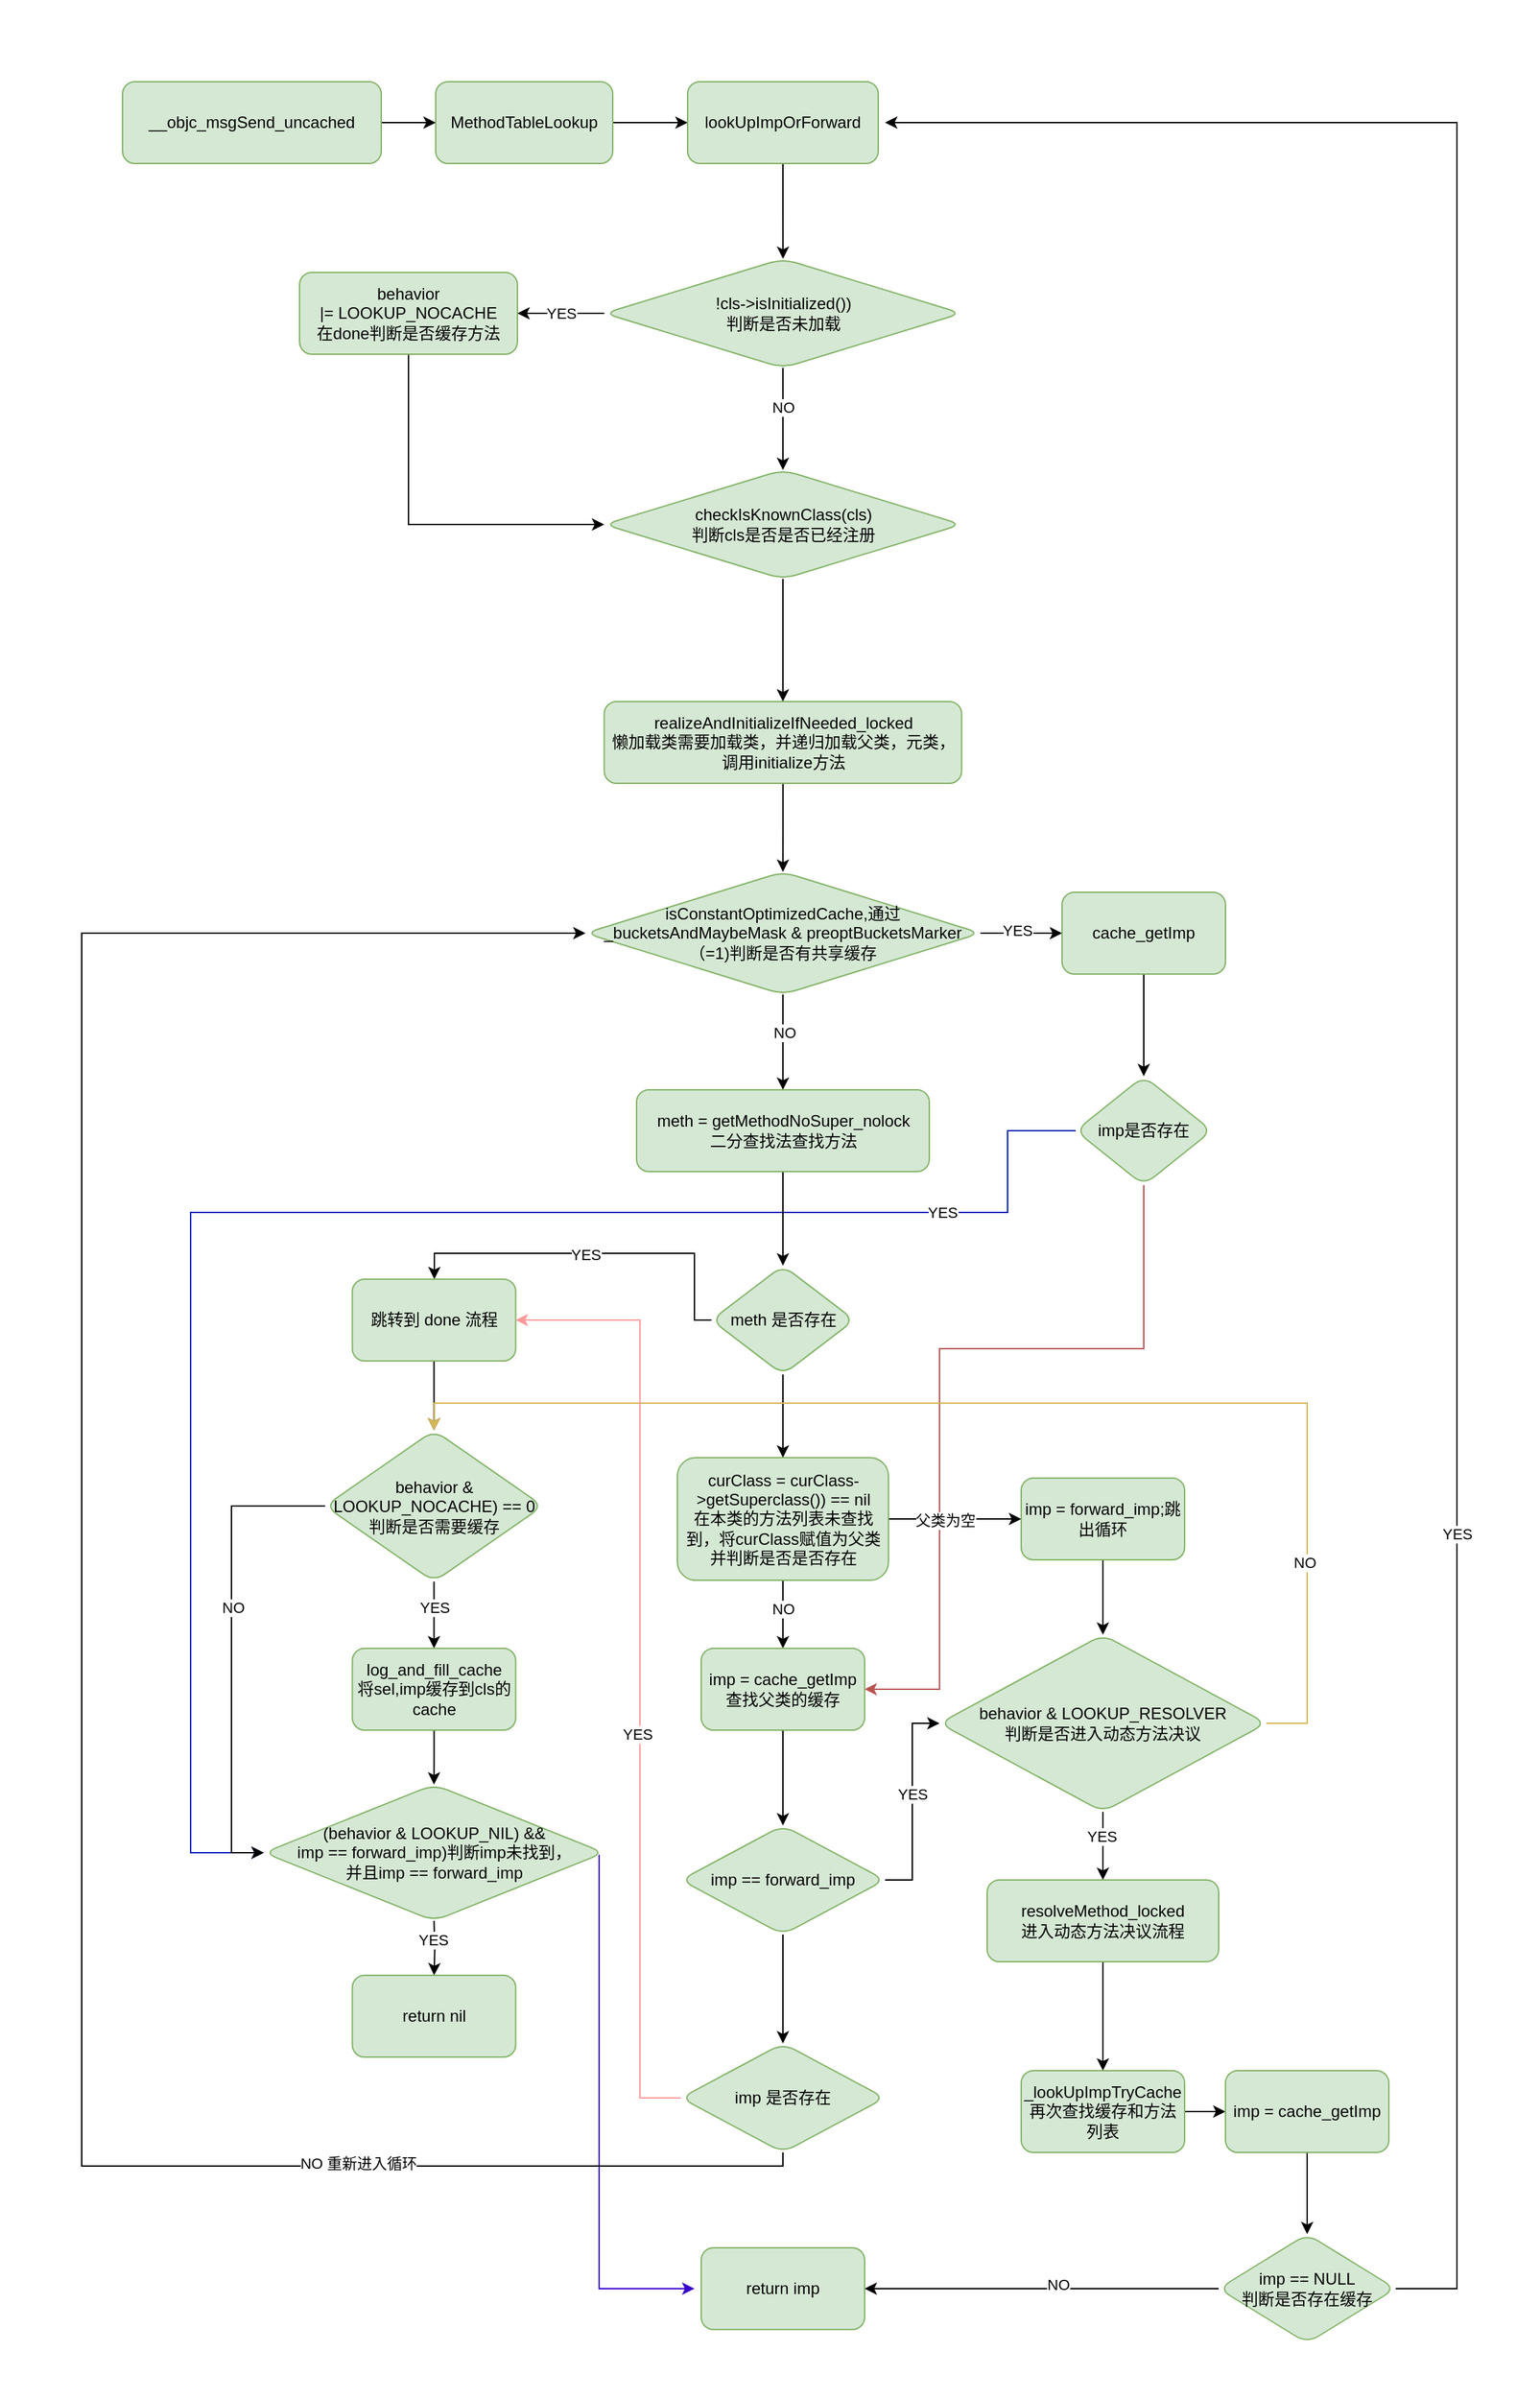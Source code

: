 <mxfile version="16.5.6" type="github">
  <diagram id="x6sFYiA4rkCTneI-RJo7" name="Page-1">
    <mxGraphModel dx="2543" dy="983" grid="1" gridSize="10" guides="1" tooltips="1" connect="1" arrows="1" fold="1" page="1" pageScale="1" pageWidth="827" pageHeight="1169" math="0" shadow="0">
      <root>
        <mxCell id="0" />
        <mxCell id="1" parent="0" />
        <mxCell id="sLF7BMZyt9MLRBjVb3fy-2" value="" style="rounded=0;whiteSpace=wrap;html=1;strokeColor=none;" vertex="1" parent="1">
          <mxGeometry x="-190" y="160" width="1130" height="1760" as="geometry" />
        </mxCell>
        <mxCell id="pNtmwsAvhv5jmCJUX1sL-3" value="" style="edgeStyle=orthogonalEdgeStyle;rounded=0;orthogonalLoop=1;jettySize=auto;html=1;" parent="1" source="pNtmwsAvhv5jmCJUX1sL-1" target="pNtmwsAvhv5jmCJUX1sL-2" edge="1">
          <mxGeometry relative="1" as="geometry" />
        </mxCell>
        <mxCell id="pNtmwsAvhv5jmCJUX1sL-1" value="__objc_msgSend_uncached" style="rounded=1;whiteSpace=wrap;html=1;fillColor=#d5e8d4;strokeColor=#82b366;" parent="1" vertex="1">
          <mxGeometry x="-100" y="220" width="190" height="60" as="geometry" />
        </mxCell>
        <mxCell id="pNtmwsAvhv5jmCJUX1sL-5" value="" style="edgeStyle=orthogonalEdgeStyle;rounded=0;orthogonalLoop=1;jettySize=auto;html=1;" parent="1" source="pNtmwsAvhv5jmCJUX1sL-2" target="pNtmwsAvhv5jmCJUX1sL-4" edge="1">
          <mxGeometry relative="1" as="geometry" />
        </mxCell>
        <mxCell id="pNtmwsAvhv5jmCJUX1sL-2" value="MethodTableLookup" style="whiteSpace=wrap;html=1;fillColor=#d5e8d4;strokeColor=#82b366;rounded=1;" parent="1" vertex="1">
          <mxGeometry x="130" y="220" width="130" height="60" as="geometry" />
        </mxCell>
        <mxCell id="pNtmwsAvhv5jmCJUX1sL-9" value="" style="edgeStyle=orthogonalEdgeStyle;rounded=0;orthogonalLoop=1;jettySize=auto;html=1;" parent="1" source="pNtmwsAvhv5jmCJUX1sL-4" target="pNtmwsAvhv5jmCJUX1sL-8" edge="1">
          <mxGeometry relative="1" as="geometry" />
        </mxCell>
        <mxCell id="pNtmwsAvhv5jmCJUX1sL-4" value="lookUpImpOrForward" style="whiteSpace=wrap;html=1;fillColor=#d5e8d4;strokeColor=#82b366;rounded=1;" parent="1" vertex="1">
          <mxGeometry x="315" y="220" width="140" height="60" as="geometry" />
        </mxCell>
        <mxCell id="pNtmwsAvhv5jmCJUX1sL-11" value="YES" style="edgeStyle=orthogonalEdgeStyle;rounded=0;orthogonalLoop=1;jettySize=auto;html=1;" parent="1" source="pNtmwsAvhv5jmCJUX1sL-8" target="pNtmwsAvhv5jmCJUX1sL-10" edge="1">
          <mxGeometry relative="1" as="geometry" />
        </mxCell>
        <mxCell id="pNtmwsAvhv5jmCJUX1sL-13" value="" style="edgeStyle=orthogonalEdgeStyle;rounded=0;orthogonalLoop=1;jettySize=auto;html=1;" parent="1" source="pNtmwsAvhv5jmCJUX1sL-8" target="pNtmwsAvhv5jmCJUX1sL-12" edge="1">
          <mxGeometry relative="1" as="geometry" />
        </mxCell>
        <mxCell id="pNtmwsAvhv5jmCJUX1sL-14" value="NO" style="edgeLabel;html=1;align=center;verticalAlign=middle;resizable=0;points=[];" parent="pNtmwsAvhv5jmCJUX1sL-13" vertex="1" connectable="0">
          <mxGeometry x="-0.227" relative="1" as="geometry">
            <mxPoint as="offset" />
          </mxGeometry>
        </mxCell>
        <mxCell id="pNtmwsAvhv5jmCJUX1sL-8" value="!cls-&amp;gt;isInitialized())&lt;br&gt;判断是否未加载" style="rhombus;whiteSpace=wrap;html=1;fillColor=#d5e8d4;strokeColor=#82b366;rounded=1;" parent="1" vertex="1">
          <mxGeometry x="253.75" y="350" width="262.5" height="80" as="geometry" />
        </mxCell>
        <mxCell id="sLF7BMZyt9MLRBjVb3fy-3" style="edgeStyle=orthogonalEdgeStyle;rounded=0;orthogonalLoop=1;jettySize=auto;html=1;entryX=0;entryY=0.5;entryDx=0;entryDy=0;" edge="1" parent="1" source="pNtmwsAvhv5jmCJUX1sL-10" target="pNtmwsAvhv5jmCJUX1sL-12">
          <mxGeometry relative="1" as="geometry">
            <Array as="points">
              <mxPoint x="110" y="545" />
            </Array>
          </mxGeometry>
        </mxCell>
        <mxCell id="pNtmwsAvhv5jmCJUX1sL-10" value="behavior |=&amp;nbsp;LOOKUP_NOCACHE&lt;br&gt;在done判断是否缓存方法" style="whiteSpace=wrap;html=1;fillColor=#d5e8d4;strokeColor=#82b366;rounded=1;" parent="1" vertex="1">
          <mxGeometry x="30" y="360" width="160" height="60" as="geometry" />
        </mxCell>
        <mxCell id="pNtmwsAvhv5jmCJUX1sL-16" value="" style="edgeStyle=orthogonalEdgeStyle;rounded=0;orthogonalLoop=1;jettySize=auto;html=1;" parent="1" source="pNtmwsAvhv5jmCJUX1sL-12" target="pNtmwsAvhv5jmCJUX1sL-15" edge="1">
          <mxGeometry relative="1" as="geometry" />
        </mxCell>
        <mxCell id="pNtmwsAvhv5jmCJUX1sL-12" value="checkIsKnownClass(cls)&lt;br&gt;判断cls是否是否已经注册" style="rhombus;whiteSpace=wrap;html=1;fillColor=#d5e8d4;strokeColor=#82b366;rounded=1;" parent="1" vertex="1">
          <mxGeometry x="253.75" y="505" width="262.5" height="80" as="geometry" />
        </mxCell>
        <mxCell id="pNtmwsAvhv5jmCJUX1sL-18" value="" style="edgeStyle=orthogonalEdgeStyle;rounded=0;orthogonalLoop=1;jettySize=auto;html=1;" parent="1" source="pNtmwsAvhv5jmCJUX1sL-15" target="pNtmwsAvhv5jmCJUX1sL-17" edge="1">
          <mxGeometry relative="1" as="geometry" />
        </mxCell>
        <mxCell id="pNtmwsAvhv5jmCJUX1sL-15" value="realizeAndInitializeIfNeeded_locked&lt;br&gt;懒加载类需要加载类，并递归加载父类，元类，调用initialize方法" style="whiteSpace=wrap;html=1;fillColor=#d5e8d4;strokeColor=#82b366;rounded=1;" parent="1" vertex="1">
          <mxGeometry x="253.75" y="675" width="262.5" height="60" as="geometry" />
        </mxCell>
        <mxCell id="pNtmwsAvhv5jmCJUX1sL-20" value="" style="edgeStyle=orthogonalEdgeStyle;rounded=0;orthogonalLoop=1;jettySize=auto;html=1;" parent="1" source="pNtmwsAvhv5jmCJUX1sL-17" target="pNtmwsAvhv5jmCJUX1sL-19" edge="1">
          <mxGeometry relative="1" as="geometry" />
        </mxCell>
        <mxCell id="pNtmwsAvhv5jmCJUX1sL-25" value="YES" style="edgeLabel;html=1;align=center;verticalAlign=middle;resizable=0;points=[];" parent="pNtmwsAvhv5jmCJUX1sL-20" vertex="1" connectable="0">
          <mxGeometry x="-0.1" y="2" relative="1" as="geometry">
            <mxPoint as="offset" />
          </mxGeometry>
        </mxCell>
        <mxCell id="pNtmwsAvhv5jmCJUX1sL-27" value="" style="edgeStyle=orthogonalEdgeStyle;rounded=0;orthogonalLoop=1;jettySize=auto;html=1;" parent="1" source="pNtmwsAvhv5jmCJUX1sL-17" target="pNtmwsAvhv5jmCJUX1sL-26" edge="1">
          <mxGeometry relative="1" as="geometry" />
        </mxCell>
        <mxCell id="pNtmwsAvhv5jmCJUX1sL-28" value="NO" style="edgeLabel;html=1;align=center;verticalAlign=middle;resizable=0;points=[];" parent="pNtmwsAvhv5jmCJUX1sL-27" vertex="1" connectable="0">
          <mxGeometry x="-0.221" y="1" relative="1" as="geometry">
            <mxPoint as="offset" />
          </mxGeometry>
        </mxCell>
        <mxCell id="pNtmwsAvhv5jmCJUX1sL-17" value="isConstantOptimizedCache,通过_bucketsAndMaybeMask &amp;amp; preoptBucketsMarker（=1)判断是否有共享缓存" style="rhombus;whiteSpace=wrap;html=1;fillColor=#d5e8d4;strokeColor=#82b366;rounded=1;" parent="1" vertex="1">
          <mxGeometry x="240" y="800" width="290" height="90" as="geometry" />
        </mxCell>
        <mxCell id="pNtmwsAvhv5jmCJUX1sL-24" value="" style="edgeStyle=orthogonalEdgeStyle;rounded=0;orthogonalLoop=1;jettySize=auto;html=1;" parent="1" source="pNtmwsAvhv5jmCJUX1sL-19" target="pNtmwsAvhv5jmCJUX1sL-23" edge="1">
          <mxGeometry relative="1" as="geometry" />
        </mxCell>
        <mxCell id="pNtmwsAvhv5jmCJUX1sL-19" value="cache_getImp" style="whiteSpace=wrap;html=1;fillColor=#d5e8d4;strokeColor=#82b366;rounded=1;" parent="1" vertex="1">
          <mxGeometry x="590" y="815" width="120" height="60" as="geometry" />
        </mxCell>
        <mxCell id="pNtmwsAvhv5jmCJUX1sL-47" style="edgeStyle=orthogonalEdgeStyle;rounded=0;orthogonalLoop=1;jettySize=auto;html=1;entryX=0;entryY=0.5;entryDx=0;entryDy=0;fillColor=#0050ef;strokeColor=#001DBC;" parent="1" source="pNtmwsAvhv5jmCJUX1sL-23" target="pNtmwsAvhv5jmCJUX1sL-40" edge="1">
          <mxGeometry relative="1" as="geometry">
            <mxPoint x="40" y="1530" as="targetPoint" />
            <Array as="points">
              <mxPoint x="550" y="990" />
              <mxPoint x="550" y="1050" />
              <mxPoint x="-50" y="1050" />
              <mxPoint x="-50" y="1520" />
            </Array>
          </mxGeometry>
        </mxCell>
        <mxCell id="pNtmwsAvhv5jmCJUX1sL-48" value="YES" style="edgeLabel;html=1;align=center;verticalAlign=middle;resizable=0;points=[];" parent="pNtmwsAvhv5jmCJUX1sL-47" vertex="1" connectable="0">
          <mxGeometry x="-0.744" relative="1" as="geometry">
            <mxPoint as="offset" />
          </mxGeometry>
        </mxCell>
        <mxCell id="sLF7BMZyt9MLRBjVb3fy-1" style="edgeStyle=orthogonalEdgeStyle;rounded=0;orthogonalLoop=1;jettySize=auto;html=1;entryX=1;entryY=0.5;entryDx=0;entryDy=0;fillColor=#f8cecc;strokeColor=#b85450;" edge="1" parent="1" source="pNtmwsAvhv5jmCJUX1sL-23" target="pNtmwsAvhv5jmCJUX1sL-67">
          <mxGeometry relative="1" as="geometry">
            <Array as="points">
              <mxPoint x="650" y="1150" />
              <mxPoint x="500" y="1150" />
              <mxPoint x="500" y="1400" />
            </Array>
          </mxGeometry>
        </mxCell>
        <mxCell id="pNtmwsAvhv5jmCJUX1sL-23" value="imp是否存在" style="rhombus;whiteSpace=wrap;html=1;fillColor=#d5e8d4;strokeColor=#82b366;rounded=1;" parent="1" vertex="1">
          <mxGeometry x="600" y="950" width="100" height="80" as="geometry" />
        </mxCell>
        <mxCell id="pNtmwsAvhv5jmCJUX1sL-30" value="" style="edgeStyle=orthogonalEdgeStyle;rounded=0;orthogonalLoop=1;jettySize=auto;html=1;" parent="1" source="pNtmwsAvhv5jmCJUX1sL-26" target="pNtmwsAvhv5jmCJUX1sL-29" edge="1">
          <mxGeometry relative="1" as="geometry" />
        </mxCell>
        <mxCell id="pNtmwsAvhv5jmCJUX1sL-26" value="meth = getMethodNoSuper_nolock&lt;br&gt;二分查找法查找方法" style="whiteSpace=wrap;html=1;fillColor=#d5e8d4;strokeColor=#82b366;rounded=1;" parent="1" vertex="1">
          <mxGeometry x="277.5" y="960" width="215" height="60" as="geometry" />
        </mxCell>
        <mxCell id="pNtmwsAvhv5jmCJUX1sL-32" value="" style="edgeStyle=orthogonalEdgeStyle;rounded=0;orthogonalLoop=1;jettySize=auto;html=1;" parent="1" source="pNtmwsAvhv5jmCJUX1sL-29" target="pNtmwsAvhv5jmCJUX1sL-31" edge="1">
          <mxGeometry relative="1" as="geometry">
            <Array as="points">
              <mxPoint x="320" y="1129" />
              <mxPoint x="320" y="1080" />
              <mxPoint x="129" y="1080" />
            </Array>
          </mxGeometry>
        </mxCell>
        <mxCell id="pNtmwsAvhv5jmCJUX1sL-33" value="YES" style="edgeLabel;html=1;align=center;verticalAlign=middle;resizable=0;points=[];" parent="pNtmwsAvhv5jmCJUX1sL-32" vertex="1" connectable="0">
          <mxGeometry x="-0.572" y="2" relative="1" as="geometry">
            <mxPoint x="-78" y="-3" as="offset" />
          </mxGeometry>
        </mxCell>
        <mxCell id="pNtmwsAvhv5jmCJUX1sL-50" value="" style="edgeStyle=orthogonalEdgeStyle;rounded=0;orthogonalLoop=1;jettySize=auto;html=1;" parent="1" source="pNtmwsAvhv5jmCJUX1sL-29" target="pNtmwsAvhv5jmCJUX1sL-49" edge="1">
          <mxGeometry relative="1" as="geometry" />
        </mxCell>
        <mxCell id="pNtmwsAvhv5jmCJUX1sL-29" value="meth 是否存在" style="rhombus;whiteSpace=wrap;html=1;fillColor=#d5e8d4;strokeColor=#82b366;rounded=1;" parent="1" vertex="1">
          <mxGeometry x="332.5" y="1089" width="105" height="80" as="geometry" />
        </mxCell>
        <mxCell id="pNtmwsAvhv5jmCJUX1sL-35" value="" style="edgeStyle=orthogonalEdgeStyle;rounded=0;orthogonalLoop=1;jettySize=auto;html=1;strokeColor=#000000;" parent="1" source="pNtmwsAvhv5jmCJUX1sL-31" target="pNtmwsAvhv5jmCJUX1sL-34" edge="1">
          <mxGeometry relative="1" as="geometry" />
        </mxCell>
        <mxCell id="pNtmwsAvhv5jmCJUX1sL-31" value="跳转到 done 流程" style="whiteSpace=wrap;html=1;fillColor=#d5e8d4;strokeColor=#82b366;rounded=1;" parent="1" vertex="1">
          <mxGeometry x="68.75" y="1099" width="120" height="60" as="geometry" />
        </mxCell>
        <mxCell id="pNtmwsAvhv5jmCJUX1sL-38" value="" style="edgeStyle=orthogonalEdgeStyle;rounded=0;orthogonalLoop=1;jettySize=auto;html=1;" parent="1" source="pNtmwsAvhv5jmCJUX1sL-34" target="pNtmwsAvhv5jmCJUX1sL-37" edge="1">
          <mxGeometry relative="1" as="geometry" />
        </mxCell>
        <mxCell id="pNtmwsAvhv5jmCJUX1sL-39" value="YES" style="edgeLabel;html=1;align=center;verticalAlign=middle;resizable=0;points=[];" parent="pNtmwsAvhv5jmCJUX1sL-38" vertex="1" connectable="0">
          <mxGeometry x="-0.305" y="1" relative="1" as="geometry">
            <mxPoint x="-1" y="2" as="offset" />
          </mxGeometry>
        </mxCell>
        <mxCell id="pNtmwsAvhv5jmCJUX1sL-44" style="edgeStyle=orthogonalEdgeStyle;rounded=0;orthogonalLoop=1;jettySize=auto;html=1;entryX=0;entryY=0.5;entryDx=0;entryDy=0;" parent="1" source="pNtmwsAvhv5jmCJUX1sL-34" target="pNtmwsAvhv5jmCJUX1sL-40" edge="1">
          <mxGeometry relative="1" as="geometry">
            <Array as="points">
              <mxPoint x="-20" y="1266" />
              <mxPoint x="-20" y="1520" />
            </Array>
          </mxGeometry>
        </mxCell>
        <mxCell id="pNtmwsAvhv5jmCJUX1sL-46" value="NO" style="edgeLabel;html=1;align=center;verticalAlign=middle;resizable=0;points=[];" parent="pNtmwsAvhv5jmCJUX1sL-44" vertex="1" connectable="0">
          <mxGeometry x="-0.314" y="1" relative="1" as="geometry">
            <mxPoint y="24" as="offset" />
          </mxGeometry>
        </mxCell>
        <mxCell id="pNtmwsAvhv5jmCJUX1sL-34" value="behavior &amp;amp; LOOKUP_NOCACHE) == 0&lt;br&gt;判断是否需要缓存" style="rhombus;whiteSpace=wrap;html=1;fillColor=#d5e8d4;strokeColor=#82b366;rounded=1;" parent="1" vertex="1">
          <mxGeometry x="48.75" y="1210" width="160" height="111" as="geometry" />
        </mxCell>
        <mxCell id="pNtmwsAvhv5jmCJUX1sL-41" value="" style="edgeStyle=orthogonalEdgeStyle;rounded=0;orthogonalLoop=1;jettySize=auto;html=1;" parent="1" source="pNtmwsAvhv5jmCJUX1sL-37" edge="1">
          <mxGeometry relative="1" as="geometry">
            <mxPoint x="128.75" y="1470" as="targetPoint" />
          </mxGeometry>
        </mxCell>
        <mxCell id="pNtmwsAvhv5jmCJUX1sL-37" value="log_and_fill_cache&lt;br&gt;将sel,imp缓存到cls的cache" style="whiteSpace=wrap;html=1;fillColor=#d5e8d4;strokeColor=#82b366;rounded=1;" parent="1" vertex="1">
          <mxGeometry x="68.75" y="1370" width="120" height="60" as="geometry" />
        </mxCell>
        <mxCell id="pNtmwsAvhv5jmCJUX1sL-43" value="" style="edgeStyle=orthogonalEdgeStyle;rounded=0;orthogonalLoop=1;jettySize=auto;html=1;" parent="1" target="pNtmwsAvhv5jmCJUX1sL-42" edge="1">
          <mxGeometry relative="1" as="geometry">
            <mxPoint x="128.75" y="1570" as="sourcePoint" />
          </mxGeometry>
        </mxCell>
        <mxCell id="pNtmwsAvhv5jmCJUX1sL-82" value="YES" style="edgeLabel;html=1;align=center;verticalAlign=middle;resizable=0;points=[];" parent="pNtmwsAvhv5jmCJUX1sL-43" vertex="1" connectable="0">
          <mxGeometry x="-0.3" y="-1" relative="1" as="geometry">
            <mxPoint as="offset" />
          </mxGeometry>
        </mxCell>
        <mxCell id="pNtmwsAvhv5jmCJUX1sL-86" style="edgeStyle=orthogonalEdgeStyle;rounded=0;orthogonalLoop=1;jettySize=auto;html=1;fillColor=#6a00ff;strokeColor=#3700CC;" parent="1" source="pNtmwsAvhv5jmCJUX1sL-40" edge="1">
          <mxGeometry relative="1" as="geometry">
            <mxPoint x="320" y="1840" as="targetPoint" />
            <Array as="points">
              <mxPoint x="250" y="1840" />
            </Array>
          </mxGeometry>
        </mxCell>
        <mxCell id="pNtmwsAvhv5jmCJUX1sL-40" value="(behavior &amp;amp; LOOKUP_NIL) &amp;amp;&amp;amp; &lt;br&gt;imp == forward_imp)判断imp未找到，&lt;br&gt;并且imp == forward_imp" style="rhombus;whiteSpace=wrap;html=1;fillColor=#d5e8d4;strokeColor=#82b366;rounded=1;" parent="1" vertex="1">
          <mxGeometry x="3.75" y="1470" width="250" height="100" as="geometry" />
        </mxCell>
        <mxCell id="pNtmwsAvhv5jmCJUX1sL-42" value="return nil" style="whiteSpace=wrap;html=1;fillColor=#d5e8d4;strokeColor=#82b366;rounded=1;" parent="1" vertex="1">
          <mxGeometry x="68.75" y="1610" width="120" height="60" as="geometry" />
        </mxCell>
        <mxCell id="pNtmwsAvhv5jmCJUX1sL-52" value="" style="edgeStyle=orthogonalEdgeStyle;rounded=0;orthogonalLoop=1;jettySize=auto;html=1;" parent="1" source="pNtmwsAvhv5jmCJUX1sL-49" target="pNtmwsAvhv5jmCJUX1sL-51" edge="1">
          <mxGeometry relative="1" as="geometry" />
        </mxCell>
        <mxCell id="pNtmwsAvhv5jmCJUX1sL-55" value="父类为空" style="edgeLabel;html=1;align=center;verticalAlign=middle;resizable=0;points=[];" parent="pNtmwsAvhv5jmCJUX1sL-52" vertex="1" connectable="0">
          <mxGeometry x="-0.149" relative="1" as="geometry">
            <mxPoint y="1" as="offset" />
          </mxGeometry>
        </mxCell>
        <mxCell id="pNtmwsAvhv5jmCJUX1sL-68" value="" style="edgeStyle=orthogonalEdgeStyle;rounded=0;orthogonalLoop=1;jettySize=auto;html=1;" parent="1" source="pNtmwsAvhv5jmCJUX1sL-49" target="pNtmwsAvhv5jmCJUX1sL-67" edge="1">
          <mxGeometry relative="1" as="geometry" />
        </mxCell>
        <mxCell id="pNtmwsAvhv5jmCJUX1sL-69" value="NO" style="edgeLabel;html=1;align=center;verticalAlign=middle;resizable=0;points=[];" parent="pNtmwsAvhv5jmCJUX1sL-68" vertex="1" connectable="0">
          <mxGeometry x="-0.168" relative="1" as="geometry">
            <mxPoint as="offset" />
          </mxGeometry>
        </mxCell>
        <mxCell id="pNtmwsAvhv5jmCJUX1sL-49" value="curClass = curClass-&amp;gt;getSuperclass()) == nil&lt;br&gt;在本类的方法列表未查找到，将curClass赋值为父类并判断是否是否存在" style="whiteSpace=wrap;html=1;fillColor=#d5e8d4;strokeColor=#82b366;rounded=1;" parent="1" vertex="1">
          <mxGeometry x="307.5" y="1230" width="155" height="90" as="geometry" />
        </mxCell>
        <mxCell id="pNtmwsAvhv5jmCJUX1sL-54" value="" style="edgeStyle=orthogonalEdgeStyle;rounded=0;orthogonalLoop=1;jettySize=auto;html=1;" parent="1" source="pNtmwsAvhv5jmCJUX1sL-51" target="pNtmwsAvhv5jmCJUX1sL-53" edge="1">
          <mxGeometry relative="1" as="geometry" />
        </mxCell>
        <mxCell id="pNtmwsAvhv5jmCJUX1sL-51" value="imp = forward_imp;跳出循环" style="whiteSpace=wrap;html=1;fillColor=#d5e8d4;strokeColor=#82b366;rounded=1;" parent="1" vertex="1">
          <mxGeometry x="560" y="1245" width="120" height="60" as="geometry" />
        </mxCell>
        <mxCell id="pNtmwsAvhv5jmCJUX1sL-57" value="" style="edgeStyle=orthogonalEdgeStyle;rounded=0;orthogonalLoop=1;jettySize=auto;html=1;" parent="1" source="pNtmwsAvhv5jmCJUX1sL-53" target="pNtmwsAvhv5jmCJUX1sL-56" edge="1">
          <mxGeometry relative="1" as="geometry" />
        </mxCell>
        <mxCell id="pNtmwsAvhv5jmCJUX1sL-58" value="YES" style="edgeLabel;html=1;align=center;verticalAlign=middle;resizable=0;points=[];" parent="pNtmwsAvhv5jmCJUX1sL-57" vertex="1" connectable="0">
          <mxGeometry x="-0.34" y="-1" relative="1" as="geometry">
            <mxPoint y="1" as="offset" />
          </mxGeometry>
        </mxCell>
        <mxCell id="pNtmwsAvhv5jmCJUX1sL-87" style="edgeStyle=orthogonalEdgeStyle;rounded=0;orthogonalLoop=1;jettySize=auto;html=1;strokeColor=#d6b656;entryX=0.5;entryY=0;entryDx=0;entryDy=0;fillColor=#fff2cc;" parent="1" source="pNtmwsAvhv5jmCJUX1sL-53" target="pNtmwsAvhv5jmCJUX1sL-34" edge="1">
          <mxGeometry relative="1" as="geometry">
            <Array as="points">
              <mxPoint x="770" y="1425" />
              <mxPoint x="770" y="1190" />
              <mxPoint x="129" y="1190" />
            </Array>
          </mxGeometry>
        </mxCell>
        <mxCell id="pNtmwsAvhv5jmCJUX1sL-88" value="NO" style="edgeLabel;html=1;align=center;verticalAlign=middle;resizable=0;points=[];" parent="pNtmwsAvhv5jmCJUX1sL-87" vertex="1" connectable="0">
          <mxGeometry x="-0.68" y="2" relative="1" as="geometry">
            <mxPoint as="offset" />
          </mxGeometry>
        </mxCell>
        <mxCell id="pNtmwsAvhv5jmCJUX1sL-53" value="behavior &amp;amp; LOOKUP_RESOLVER&lt;br&gt;判断是否进入动态方法决议" style="rhombus;whiteSpace=wrap;html=1;fillColor=#d5e8d4;strokeColor=#82b366;rounded=1;" parent="1" vertex="1">
          <mxGeometry x="500" y="1360" width="240" height="130" as="geometry" />
        </mxCell>
        <mxCell id="pNtmwsAvhv5jmCJUX1sL-60" value="" style="edgeStyle=orthogonalEdgeStyle;rounded=0;orthogonalLoop=1;jettySize=auto;html=1;" parent="1" source="pNtmwsAvhv5jmCJUX1sL-56" target="pNtmwsAvhv5jmCJUX1sL-59" edge="1">
          <mxGeometry relative="1" as="geometry" />
        </mxCell>
        <mxCell id="pNtmwsAvhv5jmCJUX1sL-56" value="resolveMethod_locked&lt;br&gt;进入动态方法决议流程" style="whiteSpace=wrap;html=1;fillColor=#d5e8d4;strokeColor=#82b366;rounded=1;" parent="1" vertex="1">
          <mxGeometry x="535" y="1540" width="170" height="60" as="geometry" />
        </mxCell>
        <mxCell id="pNtmwsAvhv5jmCJUX1sL-62" value="" style="edgeStyle=orthogonalEdgeStyle;rounded=0;orthogonalLoop=1;jettySize=auto;html=1;" parent="1" source="pNtmwsAvhv5jmCJUX1sL-59" target="pNtmwsAvhv5jmCJUX1sL-61" edge="1">
          <mxGeometry relative="1" as="geometry" />
        </mxCell>
        <mxCell id="pNtmwsAvhv5jmCJUX1sL-59" value="_lookUpImpTryCache&lt;br&gt;再次查找缓存和方法列表" style="whiteSpace=wrap;html=1;fillColor=#d5e8d4;strokeColor=#82b366;rounded=1;" parent="1" vertex="1">
          <mxGeometry x="560" y="1680" width="120" height="60" as="geometry" />
        </mxCell>
        <mxCell id="pNtmwsAvhv5jmCJUX1sL-64" value="" style="edgeStyle=orthogonalEdgeStyle;rounded=0;orthogonalLoop=1;jettySize=auto;html=1;" parent="1" source="pNtmwsAvhv5jmCJUX1sL-61" target="pNtmwsAvhv5jmCJUX1sL-63" edge="1">
          <mxGeometry relative="1" as="geometry" />
        </mxCell>
        <mxCell id="pNtmwsAvhv5jmCJUX1sL-61" value="imp = cache_getImp" style="whiteSpace=wrap;html=1;fillColor=#d5e8d4;strokeColor=#82b366;rounded=1;" parent="1" vertex="1">
          <mxGeometry x="710" y="1680" width="120" height="60" as="geometry" />
        </mxCell>
        <mxCell id="pNtmwsAvhv5jmCJUX1sL-65" style="edgeStyle=orthogonalEdgeStyle;rounded=0;orthogonalLoop=1;jettySize=auto;html=1;" parent="1" source="pNtmwsAvhv5jmCJUX1sL-63" edge="1">
          <mxGeometry relative="1" as="geometry">
            <mxPoint x="460" y="250" as="targetPoint" />
            <Array as="points">
              <mxPoint x="880" y="1840" />
              <mxPoint x="880" y="250" />
            </Array>
          </mxGeometry>
        </mxCell>
        <mxCell id="pNtmwsAvhv5jmCJUX1sL-66" value="YES" style="edgeLabel;html=1;align=center;verticalAlign=middle;resizable=0;points=[];" parent="pNtmwsAvhv5jmCJUX1sL-65" vertex="1" connectable="0">
          <mxGeometry x="-0.416" relative="1" as="geometry">
            <mxPoint y="1" as="offset" />
          </mxGeometry>
        </mxCell>
        <mxCell id="pNtmwsAvhv5jmCJUX1sL-84" value="" style="edgeStyle=orthogonalEdgeStyle;rounded=0;orthogonalLoop=1;jettySize=auto;html=1;" parent="1" source="pNtmwsAvhv5jmCJUX1sL-63" target="pNtmwsAvhv5jmCJUX1sL-83" edge="1">
          <mxGeometry relative="1" as="geometry" />
        </mxCell>
        <mxCell id="pNtmwsAvhv5jmCJUX1sL-85" value="NO" style="edgeLabel;html=1;align=center;verticalAlign=middle;resizable=0;points=[];" parent="pNtmwsAvhv5jmCJUX1sL-84" vertex="1" connectable="0">
          <mxGeometry x="-0.092" y="-3" relative="1" as="geometry">
            <mxPoint as="offset" />
          </mxGeometry>
        </mxCell>
        <mxCell id="pNtmwsAvhv5jmCJUX1sL-63" value="imp == NULL&lt;br&gt;判断是否存在缓存" style="rhombus;whiteSpace=wrap;html=1;fillColor=#d5e8d4;strokeColor=#82b366;rounded=1;" parent="1" vertex="1">
          <mxGeometry x="705" y="1800" width="130" height="80" as="geometry" />
        </mxCell>
        <mxCell id="pNtmwsAvhv5jmCJUX1sL-73" value="" style="edgeStyle=orthogonalEdgeStyle;rounded=0;orthogonalLoop=1;jettySize=auto;html=1;" parent="1" source="pNtmwsAvhv5jmCJUX1sL-67" target="pNtmwsAvhv5jmCJUX1sL-72" edge="1">
          <mxGeometry relative="1" as="geometry" />
        </mxCell>
        <mxCell id="pNtmwsAvhv5jmCJUX1sL-67" value="imp = cache_getImp&lt;br&gt;查找父类的缓存" style="whiteSpace=wrap;html=1;fillColor=#d5e8d4;strokeColor=#82b366;rounded=1;" parent="1" vertex="1">
          <mxGeometry x="325" y="1370" width="120" height="60" as="geometry" />
        </mxCell>
        <mxCell id="pNtmwsAvhv5jmCJUX1sL-74" style="edgeStyle=orthogonalEdgeStyle;rounded=0;orthogonalLoop=1;jettySize=auto;html=1;entryX=0;entryY=0.5;entryDx=0;entryDy=0;" parent="1" source="pNtmwsAvhv5jmCJUX1sL-72" target="pNtmwsAvhv5jmCJUX1sL-53" edge="1">
          <mxGeometry relative="1" as="geometry" />
        </mxCell>
        <mxCell id="pNtmwsAvhv5jmCJUX1sL-75" value="YES" style="edgeLabel;html=1;align=center;verticalAlign=middle;resizable=0;points=[];" parent="pNtmwsAvhv5jmCJUX1sL-74" vertex="1" connectable="0">
          <mxGeometry x="0.071" relative="1" as="geometry">
            <mxPoint as="offset" />
          </mxGeometry>
        </mxCell>
        <mxCell id="pNtmwsAvhv5jmCJUX1sL-77" value="" style="edgeStyle=orthogonalEdgeStyle;rounded=0;orthogonalLoop=1;jettySize=auto;html=1;" parent="1" source="pNtmwsAvhv5jmCJUX1sL-72" target="pNtmwsAvhv5jmCJUX1sL-76" edge="1">
          <mxGeometry relative="1" as="geometry" />
        </mxCell>
        <mxCell id="pNtmwsAvhv5jmCJUX1sL-72" value="imp == forward_imp" style="rhombus;whiteSpace=wrap;html=1;fillColor=#d5e8d4;strokeColor=#82b366;rounded=1;" parent="1" vertex="1">
          <mxGeometry x="310" y="1500" width="150" height="80" as="geometry" />
        </mxCell>
        <mxCell id="pNtmwsAvhv5jmCJUX1sL-78" style="edgeStyle=orthogonalEdgeStyle;rounded=0;orthogonalLoop=1;jettySize=auto;html=1;entryX=1;entryY=0.5;entryDx=0;entryDy=0;strokeColor=#FF9999;" parent="1" source="pNtmwsAvhv5jmCJUX1sL-76" target="pNtmwsAvhv5jmCJUX1sL-31" edge="1">
          <mxGeometry relative="1" as="geometry">
            <Array as="points">
              <mxPoint x="280" y="1700" />
              <mxPoint x="280" y="1129" />
            </Array>
          </mxGeometry>
        </mxCell>
        <mxCell id="pNtmwsAvhv5jmCJUX1sL-79" value="YES" style="edgeLabel;html=1;align=center;verticalAlign=middle;resizable=0;points=[];" parent="pNtmwsAvhv5jmCJUX1sL-78" vertex="1" connectable="0">
          <mxGeometry x="-0.142" y="2" relative="1" as="geometry">
            <mxPoint as="offset" />
          </mxGeometry>
        </mxCell>
        <mxCell id="pNtmwsAvhv5jmCJUX1sL-80" style="edgeStyle=orthogonalEdgeStyle;rounded=0;orthogonalLoop=1;jettySize=auto;html=1;entryX=0;entryY=0.5;entryDx=0;entryDy=0;" parent="1" source="pNtmwsAvhv5jmCJUX1sL-76" target="pNtmwsAvhv5jmCJUX1sL-17" edge="1">
          <mxGeometry relative="1" as="geometry">
            <Array as="points">
              <mxPoint x="385" y="1750" />
              <mxPoint x="-130" y="1750" />
              <mxPoint x="-130" y="845" />
            </Array>
          </mxGeometry>
        </mxCell>
        <mxCell id="pNtmwsAvhv5jmCJUX1sL-81" value="NO 重新进入循环" style="edgeLabel;html=1;align=center;verticalAlign=middle;resizable=0;points=[];" parent="pNtmwsAvhv5jmCJUX1sL-80" vertex="1" connectable="0">
          <mxGeometry x="-0.642" y="-2" relative="1" as="geometry">
            <mxPoint as="offset" />
          </mxGeometry>
        </mxCell>
        <mxCell id="pNtmwsAvhv5jmCJUX1sL-76" value="imp 是否存在" style="rhombus;whiteSpace=wrap;html=1;fillColor=#d5e8d4;strokeColor=#82b366;rounded=1;" parent="1" vertex="1">
          <mxGeometry x="310" y="1660" width="150" height="80" as="geometry" />
        </mxCell>
        <mxCell id="pNtmwsAvhv5jmCJUX1sL-83" value="return imp" style="whiteSpace=wrap;html=1;fillColor=#d5e8d4;strokeColor=#82b366;rounded=1;" parent="1" vertex="1">
          <mxGeometry x="325" y="1810" width="120" height="60" as="geometry" />
        </mxCell>
      </root>
    </mxGraphModel>
  </diagram>
</mxfile>
